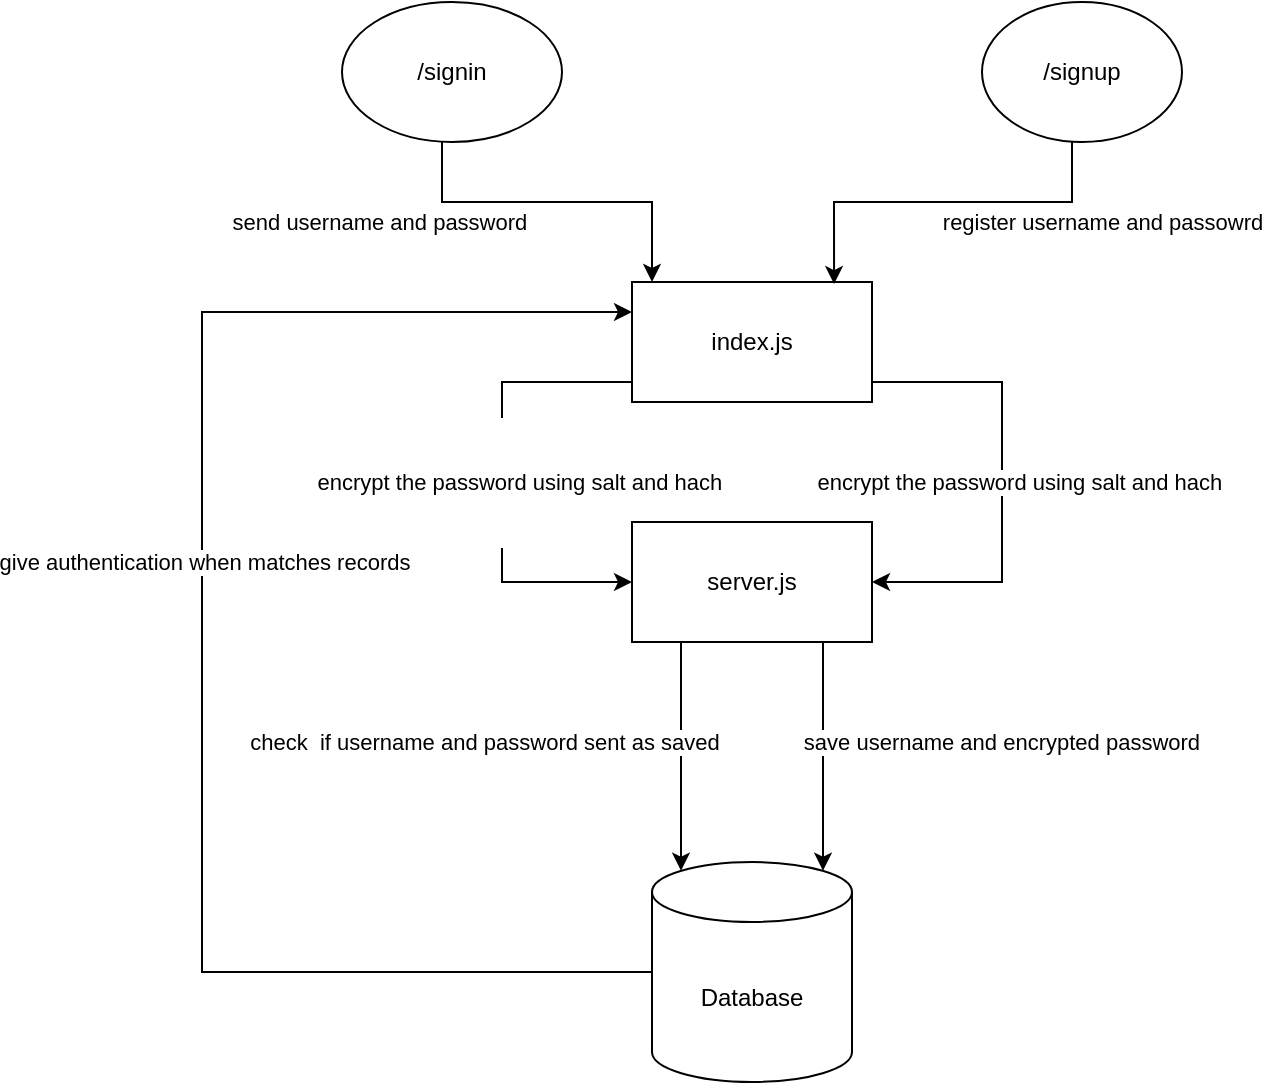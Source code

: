 <mxfile version="14.6.13" type="github">
  <diagram id="IXUus91m1n6SOKsidamq" name="Page-1">
    <mxGraphModel dx="1422" dy="1862" grid="1" gridSize="10" guides="1" tooltips="1" connect="1" arrows="1" fold="1" page="1" pageScale="1" pageWidth="850" pageHeight="1100" math="0" shadow="0">
      <root>
        <mxCell id="0" />
        <mxCell id="1" parent="0" />
        <mxCell id="IZFK-UrmvVQLeciREFfq-3" value="" style="edgeStyle=orthogonalEdgeStyle;rounded=0;orthogonalLoop=1;jettySize=auto;html=1;" edge="1" parent="1" source="IZFK-UrmvVQLeciREFfq-1" target="IZFK-UrmvVQLeciREFfq-2">
          <mxGeometry relative="1" as="geometry">
            <Array as="points">
              <mxPoint x="550" y="160" />
              <mxPoint x="550" y="260" />
            </Array>
          </mxGeometry>
        </mxCell>
        <mxCell id="IZFK-UrmvVQLeciREFfq-21" value="encrypt the password using salt and hach&amp;nbsp;" style="edgeLabel;html=1;align=center;verticalAlign=middle;resizable=0;points=[];" vertex="1" connectable="0" parent="IZFK-UrmvVQLeciREFfq-3">
          <mxGeometry x="-0.852" y="3" relative="1" as="geometry">
            <mxPoint x="58" y="53" as="offset" />
          </mxGeometry>
        </mxCell>
        <mxCell id="IZFK-UrmvVQLeciREFfq-19" value="&#xa;&#xa;&lt;span style=&quot;color: rgb(0, 0, 0); font-family: helvetica; font-size: 11px; font-style: normal; font-weight: 400; letter-spacing: normal; text-align: center; text-indent: 0px; text-transform: none; word-spacing: 0px; background-color: rgb(255, 255, 255); display: inline; float: none;&quot;&gt;encrypt the password using salt and hach&amp;nbsp;&lt;/span&gt;&#xa;&#xa;" style="edgeStyle=orthogonalEdgeStyle;rounded=0;orthogonalLoop=1;jettySize=auto;html=1;" edge="1" parent="1" source="IZFK-UrmvVQLeciREFfq-1" target="IZFK-UrmvVQLeciREFfq-2">
          <mxGeometry y="10" relative="1" as="geometry">
            <Array as="points">
              <mxPoint x="300" y="160" />
              <mxPoint x="300" y="260" />
            </Array>
            <mxPoint as="offset" />
          </mxGeometry>
        </mxCell>
        <mxCell id="IZFK-UrmvVQLeciREFfq-1" value="index.js" style="rounded=0;whiteSpace=wrap;html=1;" vertex="1" parent="1">
          <mxGeometry x="365" y="110" width="120" height="60" as="geometry" />
        </mxCell>
        <mxCell id="IZFK-UrmvVQLeciREFfq-13" value="" style="edgeStyle=orthogonalEdgeStyle;rounded=0;orthogonalLoop=1;jettySize=auto;html=1;entryX=0.855;entryY=0;entryDx=0;entryDy=4.35;entryPerimeter=0;" edge="1" parent="1" source="IZFK-UrmvVQLeciREFfq-2" target="IZFK-UrmvVQLeciREFfq-12">
          <mxGeometry relative="1" as="geometry">
            <Array as="points">
              <mxPoint x="461" y="345" />
            </Array>
          </mxGeometry>
        </mxCell>
        <mxCell id="IZFK-UrmvVQLeciREFfq-22" value="save username and encrypted password&amp;nbsp;" style="edgeLabel;html=1;align=center;verticalAlign=middle;resizable=0;points=[];" vertex="1" connectable="0" parent="IZFK-UrmvVQLeciREFfq-13">
          <mxGeometry x="0.819" y="2" relative="1" as="geometry">
            <mxPoint x="88" y="-54" as="offset" />
          </mxGeometry>
        </mxCell>
        <mxCell id="IZFK-UrmvVQLeciREFfq-15" value="" style="edgeStyle=orthogonalEdgeStyle;rounded=0;orthogonalLoop=1;jettySize=auto;html=1;entryX=0.145;entryY=0;entryDx=0;entryDy=4.35;entryPerimeter=0;" edge="1" parent="1" source="IZFK-UrmvVQLeciREFfq-2" target="IZFK-UrmvVQLeciREFfq-12">
          <mxGeometry relative="1" as="geometry">
            <Array as="points">
              <mxPoint x="390" y="350" />
            </Array>
          </mxGeometry>
        </mxCell>
        <mxCell id="IZFK-UrmvVQLeciREFfq-24" value="check&amp;nbsp; if username and password sent as saved" style="edgeLabel;html=1;align=center;verticalAlign=middle;resizable=0;points=[];" vertex="1" connectable="0" parent="IZFK-UrmvVQLeciREFfq-15">
          <mxGeometry x="-0.196" y="1" relative="1" as="geometry">
            <mxPoint x="-100" y="4" as="offset" />
          </mxGeometry>
        </mxCell>
        <mxCell id="IZFK-UrmvVQLeciREFfq-2" value="server.js" style="rounded=0;whiteSpace=wrap;html=1;" vertex="1" parent="1">
          <mxGeometry x="365" y="230" width="120" height="60" as="geometry" />
        </mxCell>
        <mxCell id="IZFK-UrmvVQLeciREFfq-11" style="edgeStyle=orthogonalEdgeStyle;rounded=0;orthogonalLoop=1;jettySize=auto;html=1;" edge="1" parent="1">
          <mxGeometry relative="1" as="geometry">
            <mxPoint x="270" y="30.003" as="sourcePoint" />
            <mxPoint x="375" y="110" as="targetPoint" />
            <Array as="points">
              <mxPoint x="270" y="70" />
              <mxPoint x="375" y="70" />
            </Array>
          </mxGeometry>
        </mxCell>
        <mxCell id="IZFK-UrmvVQLeciREFfq-17" value="send username and password&amp;nbsp;" style="edgeLabel;html=1;align=center;verticalAlign=middle;resizable=0;points=[];" vertex="1" connectable="0" parent="IZFK-UrmvVQLeciREFfq-11">
          <mxGeometry x="0.286" y="-2" relative="1" as="geometry">
            <mxPoint x="-109" y="8" as="offset" />
          </mxGeometry>
        </mxCell>
        <mxCell id="IZFK-UrmvVQLeciREFfq-7" value="/signin" style="ellipse;whiteSpace=wrap;html=1;" vertex="1" parent="1">
          <mxGeometry x="220" y="-30" width="110" height="70" as="geometry" />
        </mxCell>
        <mxCell id="IZFK-UrmvVQLeciREFfq-10" style="edgeStyle=orthogonalEdgeStyle;rounded=0;orthogonalLoop=1;jettySize=auto;html=1;entryX=0.842;entryY=0.017;entryDx=0;entryDy=0;entryPerimeter=0;" edge="1" parent="1" source="IZFK-UrmvVQLeciREFfq-8" target="IZFK-UrmvVQLeciREFfq-1">
          <mxGeometry relative="1" as="geometry">
            <mxPoint x="470" y="100" as="targetPoint" />
            <Array as="points">
              <mxPoint x="585" y="70" />
              <mxPoint x="466" y="70" />
            </Array>
          </mxGeometry>
        </mxCell>
        <mxCell id="IZFK-UrmvVQLeciREFfq-14" value="register username and passowrd" style="edgeLabel;html=1;align=center;verticalAlign=middle;resizable=0;points=[];" vertex="1" connectable="0" parent="IZFK-UrmvVQLeciREFfq-10">
          <mxGeometry x="-0.348" y="3" relative="1" as="geometry">
            <mxPoint x="47" y="7" as="offset" />
          </mxGeometry>
        </mxCell>
        <mxCell id="IZFK-UrmvVQLeciREFfq-8" value="/signup" style="ellipse;whiteSpace=wrap;html=1;" vertex="1" parent="1">
          <mxGeometry x="540" y="-30" width="100" height="70" as="geometry" />
        </mxCell>
        <mxCell id="IZFK-UrmvVQLeciREFfq-25" style="edgeStyle=orthogonalEdgeStyle;rounded=0;orthogonalLoop=1;jettySize=auto;html=1;entryX=0;entryY=0.25;entryDx=0;entryDy=0;" edge="1" parent="1" source="IZFK-UrmvVQLeciREFfq-12" target="IZFK-UrmvVQLeciREFfq-1">
          <mxGeometry relative="1" as="geometry">
            <Array as="points">
              <mxPoint x="150" y="455" />
              <mxPoint x="150" y="125" />
            </Array>
          </mxGeometry>
        </mxCell>
        <mxCell id="IZFK-UrmvVQLeciREFfq-26" value="give authentication when matches records" style="edgeLabel;html=1;align=center;verticalAlign=middle;resizable=0;points=[];" vertex="1" connectable="0" parent="IZFK-UrmvVQLeciREFfq-25">
          <mxGeometry x="0.117" y="-1" relative="1" as="geometry">
            <mxPoint as="offset" />
          </mxGeometry>
        </mxCell>
        <mxCell id="IZFK-UrmvVQLeciREFfq-12" value="Database" style="shape=cylinder3;whiteSpace=wrap;html=1;boundedLbl=1;backgroundOutline=1;size=15;" vertex="1" parent="1">
          <mxGeometry x="375" y="400" width="100" height="110" as="geometry" />
        </mxCell>
      </root>
    </mxGraphModel>
  </diagram>
</mxfile>
